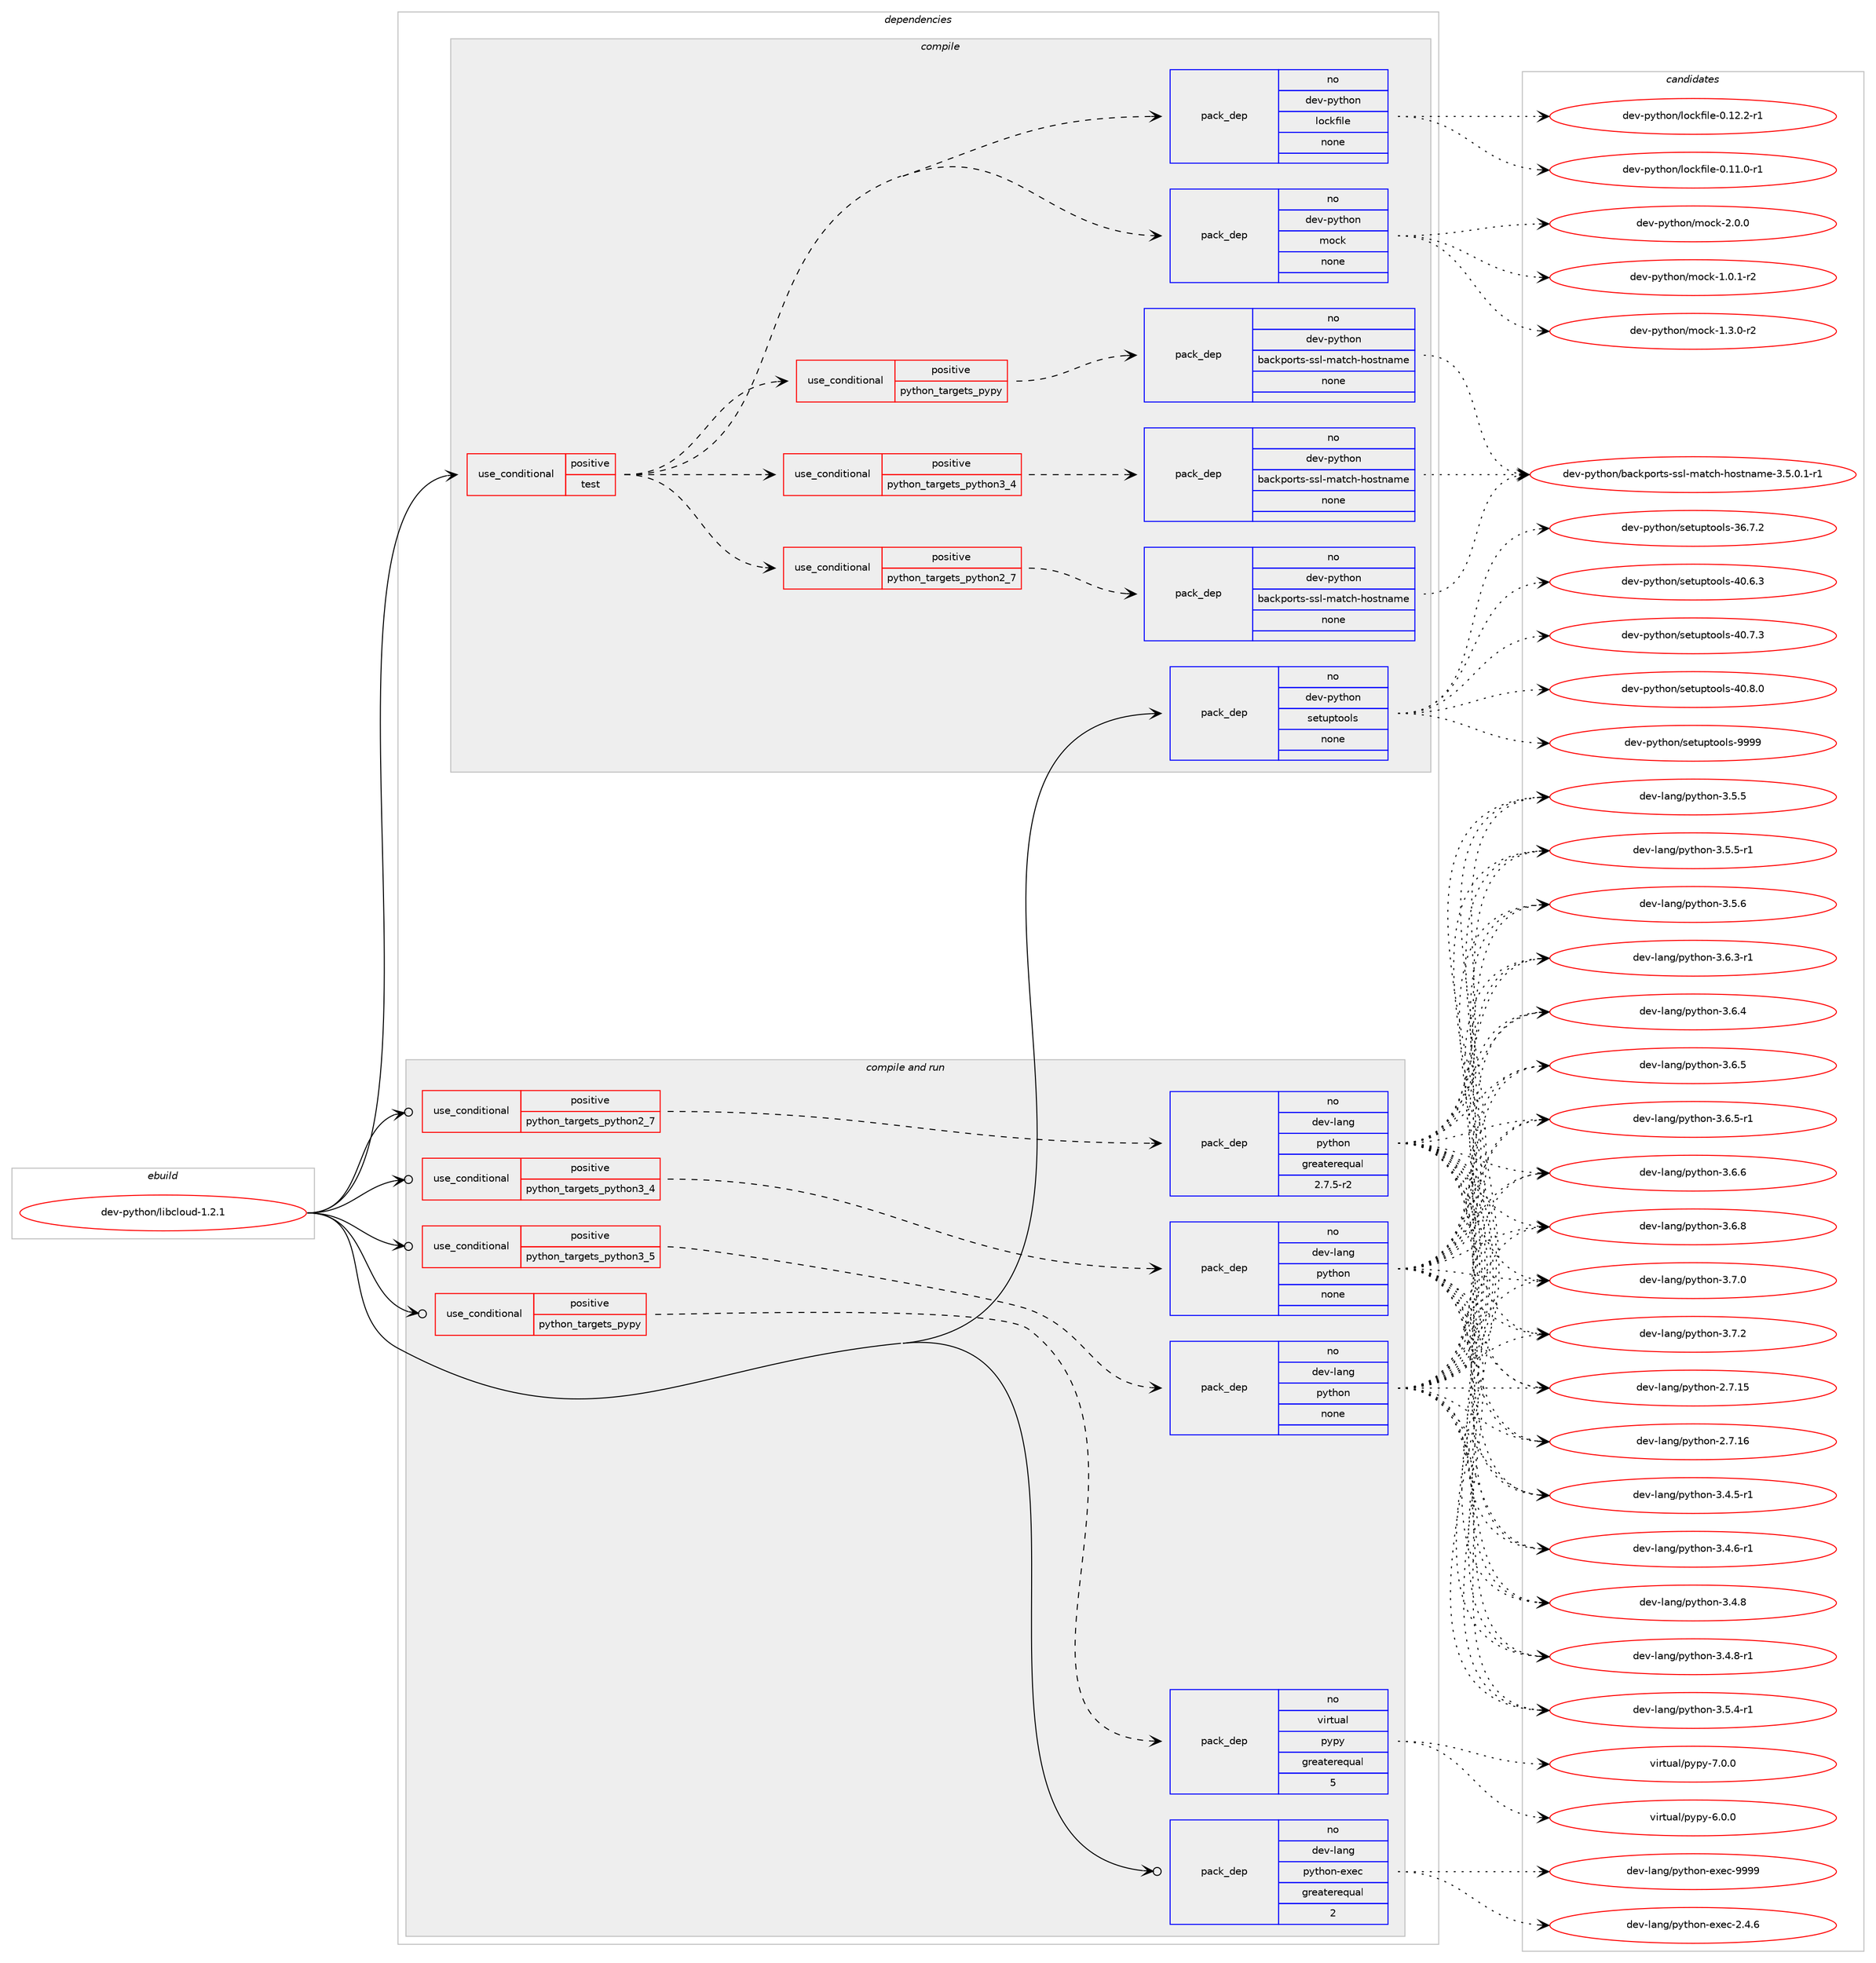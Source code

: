 digraph prolog {

# *************
# Graph options
# *************

newrank=true;
concentrate=true;
compound=true;
graph [rankdir=LR,fontname=Helvetica,fontsize=10,ranksep=1.5];#, ranksep=2.5, nodesep=0.2];
edge  [arrowhead=vee];
node  [fontname=Helvetica,fontsize=10];

# **********
# The ebuild
# **********

subgraph cluster_leftcol {
color=gray;
rank=same;
label=<<i>ebuild</i>>;
id [label="dev-python/libcloud-1.2.1", color=red, width=4, href="../dev-python/libcloud-1.2.1.svg"];
}

# ****************
# The dependencies
# ****************

subgraph cluster_midcol {
color=gray;
label=<<i>dependencies</i>>;
subgraph cluster_compile {
fillcolor="#eeeeee";
style=filled;
label=<<i>compile</i>>;
subgraph cond376805 {
dependency1416893 [label=<<TABLE BORDER="0" CELLBORDER="1" CELLSPACING="0" CELLPADDING="4"><TR><TD ROWSPAN="3" CELLPADDING="10">use_conditional</TD></TR><TR><TD>positive</TD></TR><TR><TD>test</TD></TR></TABLE>>, shape=none, color=red];
subgraph pack1016815 {
dependency1416894 [label=<<TABLE BORDER="0" CELLBORDER="1" CELLSPACING="0" CELLPADDING="4" WIDTH="220"><TR><TD ROWSPAN="6" CELLPADDING="30">pack_dep</TD></TR><TR><TD WIDTH="110">no</TD></TR><TR><TD>dev-python</TD></TR><TR><TD>mock</TD></TR><TR><TD>none</TD></TR><TR><TD></TD></TR></TABLE>>, shape=none, color=blue];
}
dependency1416893:e -> dependency1416894:w [weight=20,style="dashed",arrowhead="vee"];
subgraph pack1016816 {
dependency1416895 [label=<<TABLE BORDER="0" CELLBORDER="1" CELLSPACING="0" CELLPADDING="4" WIDTH="220"><TR><TD ROWSPAN="6" CELLPADDING="30">pack_dep</TD></TR><TR><TD WIDTH="110">no</TD></TR><TR><TD>dev-python</TD></TR><TR><TD>lockfile</TD></TR><TR><TD>none</TD></TR><TR><TD></TD></TR></TABLE>>, shape=none, color=blue];
}
dependency1416893:e -> dependency1416895:w [weight=20,style="dashed",arrowhead="vee"];
subgraph cond376806 {
dependency1416896 [label=<<TABLE BORDER="0" CELLBORDER="1" CELLSPACING="0" CELLPADDING="4"><TR><TD ROWSPAN="3" CELLPADDING="10">use_conditional</TD></TR><TR><TD>positive</TD></TR><TR><TD>python_targets_pypy</TD></TR></TABLE>>, shape=none, color=red];
subgraph pack1016817 {
dependency1416897 [label=<<TABLE BORDER="0" CELLBORDER="1" CELLSPACING="0" CELLPADDING="4" WIDTH="220"><TR><TD ROWSPAN="6" CELLPADDING="30">pack_dep</TD></TR><TR><TD WIDTH="110">no</TD></TR><TR><TD>dev-python</TD></TR><TR><TD>backports-ssl-match-hostname</TD></TR><TR><TD>none</TD></TR><TR><TD></TD></TR></TABLE>>, shape=none, color=blue];
}
dependency1416896:e -> dependency1416897:w [weight=20,style="dashed",arrowhead="vee"];
}
dependency1416893:e -> dependency1416896:w [weight=20,style="dashed",arrowhead="vee"];
subgraph cond376807 {
dependency1416898 [label=<<TABLE BORDER="0" CELLBORDER="1" CELLSPACING="0" CELLPADDING="4"><TR><TD ROWSPAN="3" CELLPADDING="10">use_conditional</TD></TR><TR><TD>positive</TD></TR><TR><TD>python_targets_python2_7</TD></TR></TABLE>>, shape=none, color=red];
subgraph pack1016818 {
dependency1416899 [label=<<TABLE BORDER="0" CELLBORDER="1" CELLSPACING="0" CELLPADDING="4" WIDTH="220"><TR><TD ROWSPAN="6" CELLPADDING="30">pack_dep</TD></TR><TR><TD WIDTH="110">no</TD></TR><TR><TD>dev-python</TD></TR><TR><TD>backports-ssl-match-hostname</TD></TR><TR><TD>none</TD></TR><TR><TD></TD></TR></TABLE>>, shape=none, color=blue];
}
dependency1416898:e -> dependency1416899:w [weight=20,style="dashed",arrowhead="vee"];
}
dependency1416893:e -> dependency1416898:w [weight=20,style="dashed",arrowhead="vee"];
subgraph cond376808 {
dependency1416900 [label=<<TABLE BORDER="0" CELLBORDER="1" CELLSPACING="0" CELLPADDING="4"><TR><TD ROWSPAN="3" CELLPADDING="10">use_conditional</TD></TR><TR><TD>positive</TD></TR><TR><TD>python_targets_python3_4</TD></TR></TABLE>>, shape=none, color=red];
subgraph pack1016819 {
dependency1416901 [label=<<TABLE BORDER="0" CELLBORDER="1" CELLSPACING="0" CELLPADDING="4" WIDTH="220"><TR><TD ROWSPAN="6" CELLPADDING="30">pack_dep</TD></TR><TR><TD WIDTH="110">no</TD></TR><TR><TD>dev-python</TD></TR><TR><TD>backports-ssl-match-hostname</TD></TR><TR><TD>none</TD></TR><TR><TD></TD></TR></TABLE>>, shape=none, color=blue];
}
dependency1416900:e -> dependency1416901:w [weight=20,style="dashed",arrowhead="vee"];
}
dependency1416893:e -> dependency1416900:w [weight=20,style="dashed",arrowhead="vee"];
}
id:e -> dependency1416893:w [weight=20,style="solid",arrowhead="vee"];
subgraph pack1016820 {
dependency1416902 [label=<<TABLE BORDER="0" CELLBORDER="1" CELLSPACING="0" CELLPADDING="4" WIDTH="220"><TR><TD ROWSPAN="6" CELLPADDING="30">pack_dep</TD></TR><TR><TD WIDTH="110">no</TD></TR><TR><TD>dev-python</TD></TR><TR><TD>setuptools</TD></TR><TR><TD>none</TD></TR><TR><TD></TD></TR></TABLE>>, shape=none, color=blue];
}
id:e -> dependency1416902:w [weight=20,style="solid",arrowhead="vee"];
}
subgraph cluster_compileandrun {
fillcolor="#eeeeee";
style=filled;
label=<<i>compile and run</i>>;
subgraph cond376809 {
dependency1416903 [label=<<TABLE BORDER="0" CELLBORDER="1" CELLSPACING="0" CELLPADDING="4"><TR><TD ROWSPAN="3" CELLPADDING="10">use_conditional</TD></TR><TR><TD>positive</TD></TR><TR><TD>python_targets_pypy</TD></TR></TABLE>>, shape=none, color=red];
subgraph pack1016821 {
dependency1416904 [label=<<TABLE BORDER="0" CELLBORDER="1" CELLSPACING="0" CELLPADDING="4" WIDTH="220"><TR><TD ROWSPAN="6" CELLPADDING="30">pack_dep</TD></TR><TR><TD WIDTH="110">no</TD></TR><TR><TD>virtual</TD></TR><TR><TD>pypy</TD></TR><TR><TD>greaterequal</TD></TR><TR><TD>5</TD></TR></TABLE>>, shape=none, color=blue];
}
dependency1416903:e -> dependency1416904:w [weight=20,style="dashed",arrowhead="vee"];
}
id:e -> dependency1416903:w [weight=20,style="solid",arrowhead="odotvee"];
subgraph cond376810 {
dependency1416905 [label=<<TABLE BORDER="0" CELLBORDER="1" CELLSPACING="0" CELLPADDING="4"><TR><TD ROWSPAN="3" CELLPADDING="10">use_conditional</TD></TR><TR><TD>positive</TD></TR><TR><TD>python_targets_python2_7</TD></TR></TABLE>>, shape=none, color=red];
subgraph pack1016822 {
dependency1416906 [label=<<TABLE BORDER="0" CELLBORDER="1" CELLSPACING="0" CELLPADDING="4" WIDTH="220"><TR><TD ROWSPAN="6" CELLPADDING="30">pack_dep</TD></TR><TR><TD WIDTH="110">no</TD></TR><TR><TD>dev-lang</TD></TR><TR><TD>python</TD></TR><TR><TD>greaterequal</TD></TR><TR><TD>2.7.5-r2</TD></TR></TABLE>>, shape=none, color=blue];
}
dependency1416905:e -> dependency1416906:w [weight=20,style="dashed",arrowhead="vee"];
}
id:e -> dependency1416905:w [weight=20,style="solid",arrowhead="odotvee"];
subgraph cond376811 {
dependency1416907 [label=<<TABLE BORDER="0" CELLBORDER="1" CELLSPACING="0" CELLPADDING="4"><TR><TD ROWSPAN="3" CELLPADDING="10">use_conditional</TD></TR><TR><TD>positive</TD></TR><TR><TD>python_targets_python3_4</TD></TR></TABLE>>, shape=none, color=red];
subgraph pack1016823 {
dependency1416908 [label=<<TABLE BORDER="0" CELLBORDER="1" CELLSPACING="0" CELLPADDING="4" WIDTH="220"><TR><TD ROWSPAN="6" CELLPADDING="30">pack_dep</TD></TR><TR><TD WIDTH="110">no</TD></TR><TR><TD>dev-lang</TD></TR><TR><TD>python</TD></TR><TR><TD>none</TD></TR><TR><TD></TD></TR></TABLE>>, shape=none, color=blue];
}
dependency1416907:e -> dependency1416908:w [weight=20,style="dashed",arrowhead="vee"];
}
id:e -> dependency1416907:w [weight=20,style="solid",arrowhead="odotvee"];
subgraph cond376812 {
dependency1416909 [label=<<TABLE BORDER="0" CELLBORDER="1" CELLSPACING="0" CELLPADDING="4"><TR><TD ROWSPAN="3" CELLPADDING="10">use_conditional</TD></TR><TR><TD>positive</TD></TR><TR><TD>python_targets_python3_5</TD></TR></TABLE>>, shape=none, color=red];
subgraph pack1016824 {
dependency1416910 [label=<<TABLE BORDER="0" CELLBORDER="1" CELLSPACING="0" CELLPADDING="4" WIDTH="220"><TR><TD ROWSPAN="6" CELLPADDING="30">pack_dep</TD></TR><TR><TD WIDTH="110">no</TD></TR><TR><TD>dev-lang</TD></TR><TR><TD>python</TD></TR><TR><TD>none</TD></TR><TR><TD></TD></TR></TABLE>>, shape=none, color=blue];
}
dependency1416909:e -> dependency1416910:w [weight=20,style="dashed",arrowhead="vee"];
}
id:e -> dependency1416909:w [weight=20,style="solid",arrowhead="odotvee"];
subgraph pack1016825 {
dependency1416911 [label=<<TABLE BORDER="0" CELLBORDER="1" CELLSPACING="0" CELLPADDING="4" WIDTH="220"><TR><TD ROWSPAN="6" CELLPADDING="30">pack_dep</TD></TR><TR><TD WIDTH="110">no</TD></TR><TR><TD>dev-lang</TD></TR><TR><TD>python-exec</TD></TR><TR><TD>greaterequal</TD></TR><TR><TD>2</TD></TR></TABLE>>, shape=none, color=blue];
}
id:e -> dependency1416911:w [weight=20,style="solid",arrowhead="odotvee"];
}
subgraph cluster_run {
fillcolor="#eeeeee";
style=filled;
label=<<i>run</i>>;
}
}

# **************
# The candidates
# **************

subgraph cluster_choices {
rank=same;
color=gray;
label=<<i>candidates</i>>;

subgraph choice1016815 {
color=black;
nodesep=1;
choice1001011184511212111610411111047109111991074549464846494511450 [label="dev-python/mock-1.0.1-r2", color=red, width=4,href="../dev-python/mock-1.0.1-r2.svg"];
choice1001011184511212111610411111047109111991074549465146484511450 [label="dev-python/mock-1.3.0-r2", color=red, width=4,href="../dev-python/mock-1.3.0-r2.svg"];
choice100101118451121211161041111104710911199107455046484648 [label="dev-python/mock-2.0.0", color=red, width=4,href="../dev-python/mock-2.0.0.svg"];
dependency1416894:e -> choice1001011184511212111610411111047109111991074549464846494511450:w [style=dotted,weight="100"];
dependency1416894:e -> choice1001011184511212111610411111047109111991074549465146484511450:w [style=dotted,weight="100"];
dependency1416894:e -> choice100101118451121211161041111104710911199107455046484648:w [style=dotted,weight="100"];
}
subgraph choice1016816 {
color=black;
nodesep=1;
choice100101118451121211161041111104710811199107102105108101454846494946484511449 [label="dev-python/lockfile-0.11.0-r1", color=red, width=4,href="../dev-python/lockfile-0.11.0-r1.svg"];
choice100101118451121211161041111104710811199107102105108101454846495046504511449 [label="dev-python/lockfile-0.12.2-r1", color=red, width=4,href="../dev-python/lockfile-0.12.2-r1.svg"];
dependency1416895:e -> choice100101118451121211161041111104710811199107102105108101454846494946484511449:w [style=dotted,weight="100"];
dependency1416895:e -> choice100101118451121211161041111104710811199107102105108101454846495046504511449:w [style=dotted,weight="100"];
}
subgraph choice1016817 {
color=black;
nodesep=1;
choice100101118451121211161041111104798979910711211111411611545115115108451099711699104451041111151161109710910145514653464846494511449 [label="dev-python/backports-ssl-match-hostname-3.5.0.1-r1", color=red, width=4,href="../dev-python/backports-ssl-match-hostname-3.5.0.1-r1.svg"];
dependency1416897:e -> choice100101118451121211161041111104798979910711211111411611545115115108451099711699104451041111151161109710910145514653464846494511449:w [style=dotted,weight="100"];
}
subgraph choice1016818 {
color=black;
nodesep=1;
choice100101118451121211161041111104798979910711211111411611545115115108451099711699104451041111151161109710910145514653464846494511449 [label="dev-python/backports-ssl-match-hostname-3.5.0.1-r1", color=red, width=4,href="../dev-python/backports-ssl-match-hostname-3.5.0.1-r1.svg"];
dependency1416899:e -> choice100101118451121211161041111104798979910711211111411611545115115108451099711699104451041111151161109710910145514653464846494511449:w [style=dotted,weight="100"];
}
subgraph choice1016819 {
color=black;
nodesep=1;
choice100101118451121211161041111104798979910711211111411611545115115108451099711699104451041111151161109710910145514653464846494511449 [label="dev-python/backports-ssl-match-hostname-3.5.0.1-r1", color=red, width=4,href="../dev-python/backports-ssl-match-hostname-3.5.0.1-r1.svg"];
dependency1416901:e -> choice100101118451121211161041111104798979910711211111411611545115115108451099711699104451041111151161109710910145514653464846494511449:w [style=dotted,weight="100"];
}
subgraph choice1016820 {
color=black;
nodesep=1;
choice100101118451121211161041111104711510111611711211611111110811545515446554650 [label="dev-python/setuptools-36.7.2", color=red, width=4,href="../dev-python/setuptools-36.7.2.svg"];
choice100101118451121211161041111104711510111611711211611111110811545524846544651 [label="dev-python/setuptools-40.6.3", color=red, width=4,href="../dev-python/setuptools-40.6.3.svg"];
choice100101118451121211161041111104711510111611711211611111110811545524846554651 [label="dev-python/setuptools-40.7.3", color=red, width=4,href="../dev-python/setuptools-40.7.3.svg"];
choice100101118451121211161041111104711510111611711211611111110811545524846564648 [label="dev-python/setuptools-40.8.0", color=red, width=4,href="../dev-python/setuptools-40.8.0.svg"];
choice10010111845112121116104111110471151011161171121161111111081154557575757 [label="dev-python/setuptools-9999", color=red, width=4,href="../dev-python/setuptools-9999.svg"];
dependency1416902:e -> choice100101118451121211161041111104711510111611711211611111110811545515446554650:w [style=dotted,weight="100"];
dependency1416902:e -> choice100101118451121211161041111104711510111611711211611111110811545524846544651:w [style=dotted,weight="100"];
dependency1416902:e -> choice100101118451121211161041111104711510111611711211611111110811545524846554651:w [style=dotted,weight="100"];
dependency1416902:e -> choice100101118451121211161041111104711510111611711211611111110811545524846564648:w [style=dotted,weight="100"];
dependency1416902:e -> choice10010111845112121116104111110471151011161171121161111111081154557575757:w [style=dotted,weight="100"];
}
subgraph choice1016821 {
color=black;
nodesep=1;
choice1181051141161179710847112121112121455446484648 [label="virtual/pypy-6.0.0", color=red, width=4,href="../virtual/pypy-6.0.0.svg"];
choice1181051141161179710847112121112121455546484648 [label="virtual/pypy-7.0.0", color=red, width=4,href="../virtual/pypy-7.0.0.svg"];
dependency1416904:e -> choice1181051141161179710847112121112121455446484648:w [style=dotted,weight="100"];
dependency1416904:e -> choice1181051141161179710847112121112121455546484648:w [style=dotted,weight="100"];
}
subgraph choice1016822 {
color=black;
nodesep=1;
choice10010111845108971101034711212111610411111045504655464953 [label="dev-lang/python-2.7.15", color=red, width=4,href="../dev-lang/python-2.7.15.svg"];
choice10010111845108971101034711212111610411111045504655464954 [label="dev-lang/python-2.7.16", color=red, width=4,href="../dev-lang/python-2.7.16.svg"];
choice1001011184510897110103471121211161041111104551465246534511449 [label="dev-lang/python-3.4.5-r1", color=red, width=4,href="../dev-lang/python-3.4.5-r1.svg"];
choice1001011184510897110103471121211161041111104551465246544511449 [label="dev-lang/python-3.4.6-r1", color=red, width=4,href="../dev-lang/python-3.4.6-r1.svg"];
choice100101118451089711010347112121116104111110455146524656 [label="dev-lang/python-3.4.8", color=red, width=4,href="../dev-lang/python-3.4.8.svg"];
choice1001011184510897110103471121211161041111104551465246564511449 [label="dev-lang/python-3.4.8-r1", color=red, width=4,href="../dev-lang/python-3.4.8-r1.svg"];
choice1001011184510897110103471121211161041111104551465346524511449 [label="dev-lang/python-3.5.4-r1", color=red, width=4,href="../dev-lang/python-3.5.4-r1.svg"];
choice100101118451089711010347112121116104111110455146534653 [label="dev-lang/python-3.5.5", color=red, width=4,href="../dev-lang/python-3.5.5.svg"];
choice1001011184510897110103471121211161041111104551465346534511449 [label="dev-lang/python-3.5.5-r1", color=red, width=4,href="../dev-lang/python-3.5.5-r1.svg"];
choice100101118451089711010347112121116104111110455146534654 [label="dev-lang/python-3.5.6", color=red, width=4,href="../dev-lang/python-3.5.6.svg"];
choice1001011184510897110103471121211161041111104551465446514511449 [label="dev-lang/python-3.6.3-r1", color=red, width=4,href="../dev-lang/python-3.6.3-r1.svg"];
choice100101118451089711010347112121116104111110455146544652 [label="dev-lang/python-3.6.4", color=red, width=4,href="../dev-lang/python-3.6.4.svg"];
choice100101118451089711010347112121116104111110455146544653 [label="dev-lang/python-3.6.5", color=red, width=4,href="../dev-lang/python-3.6.5.svg"];
choice1001011184510897110103471121211161041111104551465446534511449 [label="dev-lang/python-3.6.5-r1", color=red, width=4,href="../dev-lang/python-3.6.5-r1.svg"];
choice100101118451089711010347112121116104111110455146544654 [label="dev-lang/python-3.6.6", color=red, width=4,href="../dev-lang/python-3.6.6.svg"];
choice100101118451089711010347112121116104111110455146544656 [label="dev-lang/python-3.6.8", color=red, width=4,href="../dev-lang/python-3.6.8.svg"];
choice100101118451089711010347112121116104111110455146554648 [label="dev-lang/python-3.7.0", color=red, width=4,href="../dev-lang/python-3.7.0.svg"];
choice100101118451089711010347112121116104111110455146554650 [label="dev-lang/python-3.7.2", color=red, width=4,href="../dev-lang/python-3.7.2.svg"];
dependency1416906:e -> choice10010111845108971101034711212111610411111045504655464953:w [style=dotted,weight="100"];
dependency1416906:e -> choice10010111845108971101034711212111610411111045504655464954:w [style=dotted,weight="100"];
dependency1416906:e -> choice1001011184510897110103471121211161041111104551465246534511449:w [style=dotted,weight="100"];
dependency1416906:e -> choice1001011184510897110103471121211161041111104551465246544511449:w [style=dotted,weight="100"];
dependency1416906:e -> choice100101118451089711010347112121116104111110455146524656:w [style=dotted,weight="100"];
dependency1416906:e -> choice1001011184510897110103471121211161041111104551465246564511449:w [style=dotted,weight="100"];
dependency1416906:e -> choice1001011184510897110103471121211161041111104551465346524511449:w [style=dotted,weight="100"];
dependency1416906:e -> choice100101118451089711010347112121116104111110455146534653:w [style=dotted,weight="100"];
dependency1416906:e -> choice1001011184510897110103471121211161041111104551465346534511449:w [style=dotted,weight="100"];
dependency1416906:e -> choice100101118451089711010347112121116104111110455146534654:w [style=dotted,weight="100"];
dependency1416906:e -> choice1001011184510897110103471121211161041111104551465446514511449:w [style=dotted,weight="100"];
dependency1416906:e -> choice100101118451089711010347112121116104111110455146544652:w [style=dotted,weight="100"];
dependency1416906:e -> choice100101118451089711010347112121116104111110455146544653:w [style=dotted,weight="100"];
dependency1416906:e -> choice1001011184510897110103471121211161041111104551465446534511449:w [style=dotted,weight="100"];
dependency1416906:e -> choice100101118451089711010347112121116104111110455146544654:w [style=dotted,weight="100"];
dependency1416906:e -> choice100101118451089711010347112121116104111110455146544656:w [style=dotted,weight="100"];
dependency1416906:e -> choice100101118451089711010347112121116104111110455146554648:w [style=dotted,weight="100"];
dependency1416906:e -> choice100101118451089711010347112121116104111110455146554650:w [style=dotted,weight="100"];
}
subgraph choice1016823 {
color=black;
nodesep=1;
choice10010111845108971101034711212111610411111045504655464953 [label="dev-lang/python-2.7.15", color=red, width=4,href="../dev-lang/python-2.7.15.svg"];
choice10010111845108971101034711212111610411111045504655464954 [label="dev-lang/python-2.7.16", color=red, width=4,href="../dev-lang/python-2.7.16.svg"];
choice1001011184510897110103471121211161041111104551465246534511449 [label="dev-lang/python-3.4.5-r1", color=red, width=4,href="../dev-lang/python-3.4.5-r1.svg"];
choice1001011184510897110103471121211161041111104551465246544511449 [label="dev-lang/python-3.4.6-r1", color=red, width=4,href="../dev-lang/python-3.4.6-r1.svg"];
choice100101118451089711010347112121116104111110455146524656 [label="dev-lang/python-3.4.8", color=red, width=4,href="../dev-lang/python-3.4.8.svg"];
choice1001011184510897110103471121211161041111104551465246564511449 [label="dev-lang/python-3.4.8-r1", color=red, width=4,href="../dev-lang/python-3.4.8-r1.svg"];
choice1001011184510897110103471121211161041111104551465346524511449 [label="dev-lang/python-3.5.4-r1", color=red, width=4,href="../dev-lang/python-3.5.4-r1.svg"];
choice100101118451089711010347112121116104111110455146534653 [label="dev-lang/python-3.5.5", color=red, width=4,href="../dev-lang/python-3.5.5.svg"];
choice1001011184510897110103471121211161041111104551465346534511449 [label="dev-lang/python-3.5.5-r1", color=red, width=4,href="../dev-lang/python-3.5.5-r1.svg"];
choice100101118451089711010347112121116104111110455146534654 [label="dev-lang/python-3.5.6", color=red, width=4,href="../dev-lang/python-3.5.6.svg"];
choice1001011184510897110103471121211161041111104551465446514511449 [label="dev-lang/python-3.6.3-r1", color=red, width=4,href="../dev-lang/python-3.6.3-r1.svg"];
choice100101118451089711010347112121116104111110455146544652 [label="dev-lang/python-3.6.4", color=red, width=4,href="../dev-lang/python-3.6.4.svg"];
choice100101118451089711010347112121116104111110455146544653 [label="dev-lang/python-3.6.5", color=red, width=4,href="../dev-lang/python-3.6.5.svg"];
choice1001011184510897110103471121211161041111104551465446534511449 [label="dev-lang/python-3.6.5-r1", color=red, width=4,href="../dev-lang/python-3.6.5-r1.svg"];
choice100101118451089711010347112121116104111110455146544654 [label="dev-lang/python-3.6.6", color=red, width=4,href="../dev-lang/python-3.6.6.svg"];
choice100101118451089711010347112121116104111110455146544656 [label="dev-lang/python-3.6.8", color=red, width=4,href="../dev-lang/python-3.6.8.svg"];
choice100101118451089711010347112121116104111110455146554648 [label="dev-lang/python-3.7.0", color=red, width=4,href="../dev-lang/python-3.7.0.svg"];
choice100101118451089711010347112121116104111110455146554650 [label="dev-lang/python-3.7.2", color=red, width=4,href="../dev-lang/python-3.7.2.svg"];
dependency1416908:e -> choice10010111845108971101034711212111610411111045504655464953:w [style=dotted,weight="100"];
dependency1416908:e -> choice10010111845108971101034711212111610411111045504655464954:w [style=dotted,weight="100"];
dependency1416908:e -> choice1001011184510897110103471121211161041111104551465246534511449:w [style=dotted,weight="100"];
dependency1416908:e -> choice1001011184510897110103471121211161041111104551465246544511449:w [style=dotted,weight="100"];
dependency1416908:e -> choice100101118451089711010347112121116104111110455146524656:w [style=dotted,weight="100"];
dependency1416908:e -> choice1001011184510897110103471121211161041111104551465246564511449:w [style=dotted,weight="100"];
dependency1416908:e -> choice1001011184510897110103471121211161041111104551465346524511449:w [style=dotted,weight="100"];
dependency1416908:e -> choice100101118451089711010347112121116104111110455146534653:w [style=dotted,weight="100"];
dependency1416908:e -> choice1001011184510897110103471121211161041111104551465346534511449:w [style=dotted,weight="100"];
dependency1416908:e -> choice100101118451089711010347112121116104111110455146534654:w [style=dotted,weight="100"];
dependency1416908:e -> choice1001011184510897110103471121211161041111104551465446514511449:w [style=dotted,weight="100"];
dependency1416908:e -> choice100101118451089711010347112121116104111110455146544652:w [style=dotted,weight="100"];
dependency1416908:e -> choice100101118451089711010347112121116104111110455146544653:w [style=dotted,weight="100"];
dependency1416908:e -> choice1001011184510897110103471121211161041111104551465446534511449:w [style=dotted,weight="100"];
dependency1416908:e -> choice100101118451089711010347112121116104111110455146544654:w [style=dotted,weight="100"];
dependency1416908:e -> choice100101118451089711010347112121116104111110455146544656:w [style=dotted,weight="100"];
dependency1416908:e -> choice100101118451089711010347112121116104111110455146554648:w [style=dotted,weight="100"];
dependency1416908:e -> choice100101118451089711010347112121116104111110455146554650:w [style=dotted,weight="100"];
}
subgraph choice1016824 {
color=black;
nodesep=1;
choice10010111845108971101034711212111610411111045504655464953 [label="dev-lang/python-2.7.15", color=red, width=4,href="../dev-lang/python-2.7.15.svg"];
choice10010111845108971101034711212111610411111045504655464954 [label="dev-lang/python-2.7.16", color=red, width=4,href="../dev-lang/python-2.7.16.svg"];
choice1001011184510897110103471121211161041111104551465246534511449 [label="dev-lang/python-3.4.5-r1", color=red, width=4,href="../dev-lang/python-3.4.5-r1.svg"];
choice1001011184510897110103471121211161041111104551465246544511449 [label="dev-lang/python-3.4.6-r1", color=red, width=4,href="../dev-lang/python-3.4.6-r1.svg"];
choice100101118451089711010347112121116104111110455146524656 [label="dev-lang/python-3.4.8", color=red, width=4,href="../dev-lang/python-3.4.8.svg"];
choice1001011184510897110103471121211161041111104551465246564511449 [label="dev-lang/python-3.4.8-r1", color=red, width=4,href="../dev-lang/python-3.4.8-r1.svg"];
choice1001011184510897110103471121211161041111104551465346524511449 [label="dev-lang/python-3.5.4-r1", color=red, width=4,href="../dev-lang/python-3.5.4-r1.svg"];
choice100101118451089711010347112121116104111110455146534653 [label="dev-lang/python-3.5.5", color=red, width=4,href="../dev-lang/python-3.5.5.svg"];
choice1001011184510897110103471121211161041111104551465346534511449 [label="dev-lang/python-3.5.5-r1", color=red, width=4,href="../dev-lang/python-3.5.5-r1.svg"];
choice100101118451089711010347112121116104111110455146534654 [label="dev-lang/python-3.5.6", color=red, width=4,href="../dev-lang/python-3.5.6.svg"];
choice1001011184510897110103471121211161041111104551465446514511449 [label="dev-lang/python-3.6.3-r1", color=red, width=4,href="../dev-lang/python-3.6.3-r1.svg"];
choice100101118451089711010347112121116104111110455146544652 [label="dev-lang/python-3.6.4", color=red, width=4,href="../dev-lang/python-3.6.4.svg"];
choice100101118451089711010347112121116104111110455146544653 [label="dev-lang/python-3.6.5", color=red, width=4,href="../dev-lang/python-3.6.5.svg"];
choice1001011184510897110103471121211161041111104551465446534511449 [label="dev-lang/python-3.6.5-r1", color=red, width=4,href="../dev-lang/python-3.6.5-r1.svg"];
choice100101118451089711010347112121116104111110455146544654 [label="dev-lang/python-3.6.6", color=red, width=4,href="../dev-lang/python-3.6.6.svg"];
choice100101118451089711010347112121116104111110455146544656 [label="dev-lang/python-3.6.8", color=red, width=4,href="../dev-lang/python-3.6.8.svg"];
choice100101118451089711010347112121116104111110455146554648 [label="dev-lang/python-3.7.0", color=red, width=4,href="../dev-lang/python-3.7.0.svg"];
choice100101118451089711010347112121116104111110455146554650 [label="dev-lang/python-3.7.2", color=red, width=4,href="../dev-lang/python-3.7.2.svg"];
dependency1416910:e -> choice10010111845108971101034711212111610411111045504655464953:w [style=dotted,weight="100"];
dependency1416910:e -> choice10010111845108971101034711212111610411111045504655464954:w [style=dotted,weight="100"];
dependency1416910:e -> choice1001011184510897110103471121211161041111104551465246534511449:w [style=dotted,weight="100"];
dependency1416910:e -> choice1001011184510897110103471121211161041111104551465246544511449:w [style=dotted,weight="100"];
dependency1416910:e -> choice100101118451089711010347112121116104111110455146524656:w [style=dotted,weight="100"];
dependency1416910:e -> choice1001011184510897110103471121211161041111104551465246564511449:w [style=dotted,weight="100"];
dependency1416910:e -> choice1001011184510897110103471121211161041111104551465346524511449:w [style=dotted,weight="100"];
dependency1416910:e -> choice100101118451089711010347112121116104111110455146534653:w [style=dotted,weight="100"];
dependency1416910:e -> choice1001011184510897110103471121211161041111104551465346534511449:w [style=dotted,weight="100"];
dependency1416910:e -> choice100101118451089711010347112121116104111110455146534654:w [style=dotted,weight="100"];
dependency1416910:e -> choice1001011184510897110103471121211161041111104551465446514511449:w [style=dotted,weight="100"];
dependency1416910:e -> choice100101118451089711010347112121116104111110455146544652:w [style=dotted,weight="100"];
dependency1416910:e -> choice100101118451089711010347112121116104111110455146544653:w [style=dotted,weight="100"];
dependency1416910:e -> choice1001011184510897110103471121211161041111104551465446534511449:w [style=dotted,weight="100"];
dependency1416910:e -> choice100101118451089711010347112121116104111110455146544654:w [style=dotted,weight="100"];
dependency1416910:e -> choice100101118451089711010347112121116104111110455146544656:w [style=dotted,weight="100"];
dependency1416910:e -> choice100101118451089711010347112121116104111110455146554648:w [style=dotted,weight="100"];
dependency1416910:e -> choice100101118451089711010347112121116104111110455146554650:w [style=dotted,weight="100"];
}
subgraph choice1016825 {
color=black;
nodesep=1;
choice1001011184510897110103471121211161041111104510112010199455046524654 [label="dev-lang/python-exec-2.4.6", color=red, width=4,href="../dev-lang/python-exec-2.4.6.svg"];
choice10010111845108971101034711212111610411111045101120101994557575757 [label="dev-lang/python-exec-9999", color=red, width=4,href="../dev-lang/python-exec-9999.svg"];
dependency1416911:e -> choice1001011184510897110103471121211161041111104510112010199455046524654:w [style=dotted,weight="100"];
dependency1416911:e -> choice10010111845108971101034711212111610411111045101120101994557575757:w [style=dotted,weight="100"];
}
}

}
